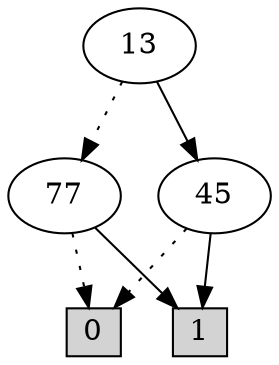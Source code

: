 digraph G {
0 [shape=box, label="0", style=filled, shape=box, height=0.3, width=0.3];
1 [shape=box, label="1", style=filled, shape=box, height=0.3, width=0.3];
1401 [label="13"];
1401 -> 156 [style=dotted];
1401 -> 92 [style=filled];
156 [label="77"];
156 -> 0 [style=dotted];
156 -> 1 [style=filled];
92 [label="45"];
92 -> 0 [style=dotted];
92 -> 1 [style=filled];
}
